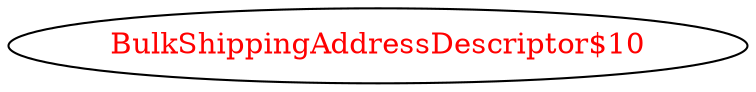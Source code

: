 digraph dependencyGraph {
 concentrate=true;
 ranksep="2.0";
 rankdir="LR"; 
 splines="ortho";
"BulkShippingAddressDescriptor$10" [fontcolor="red"];
}